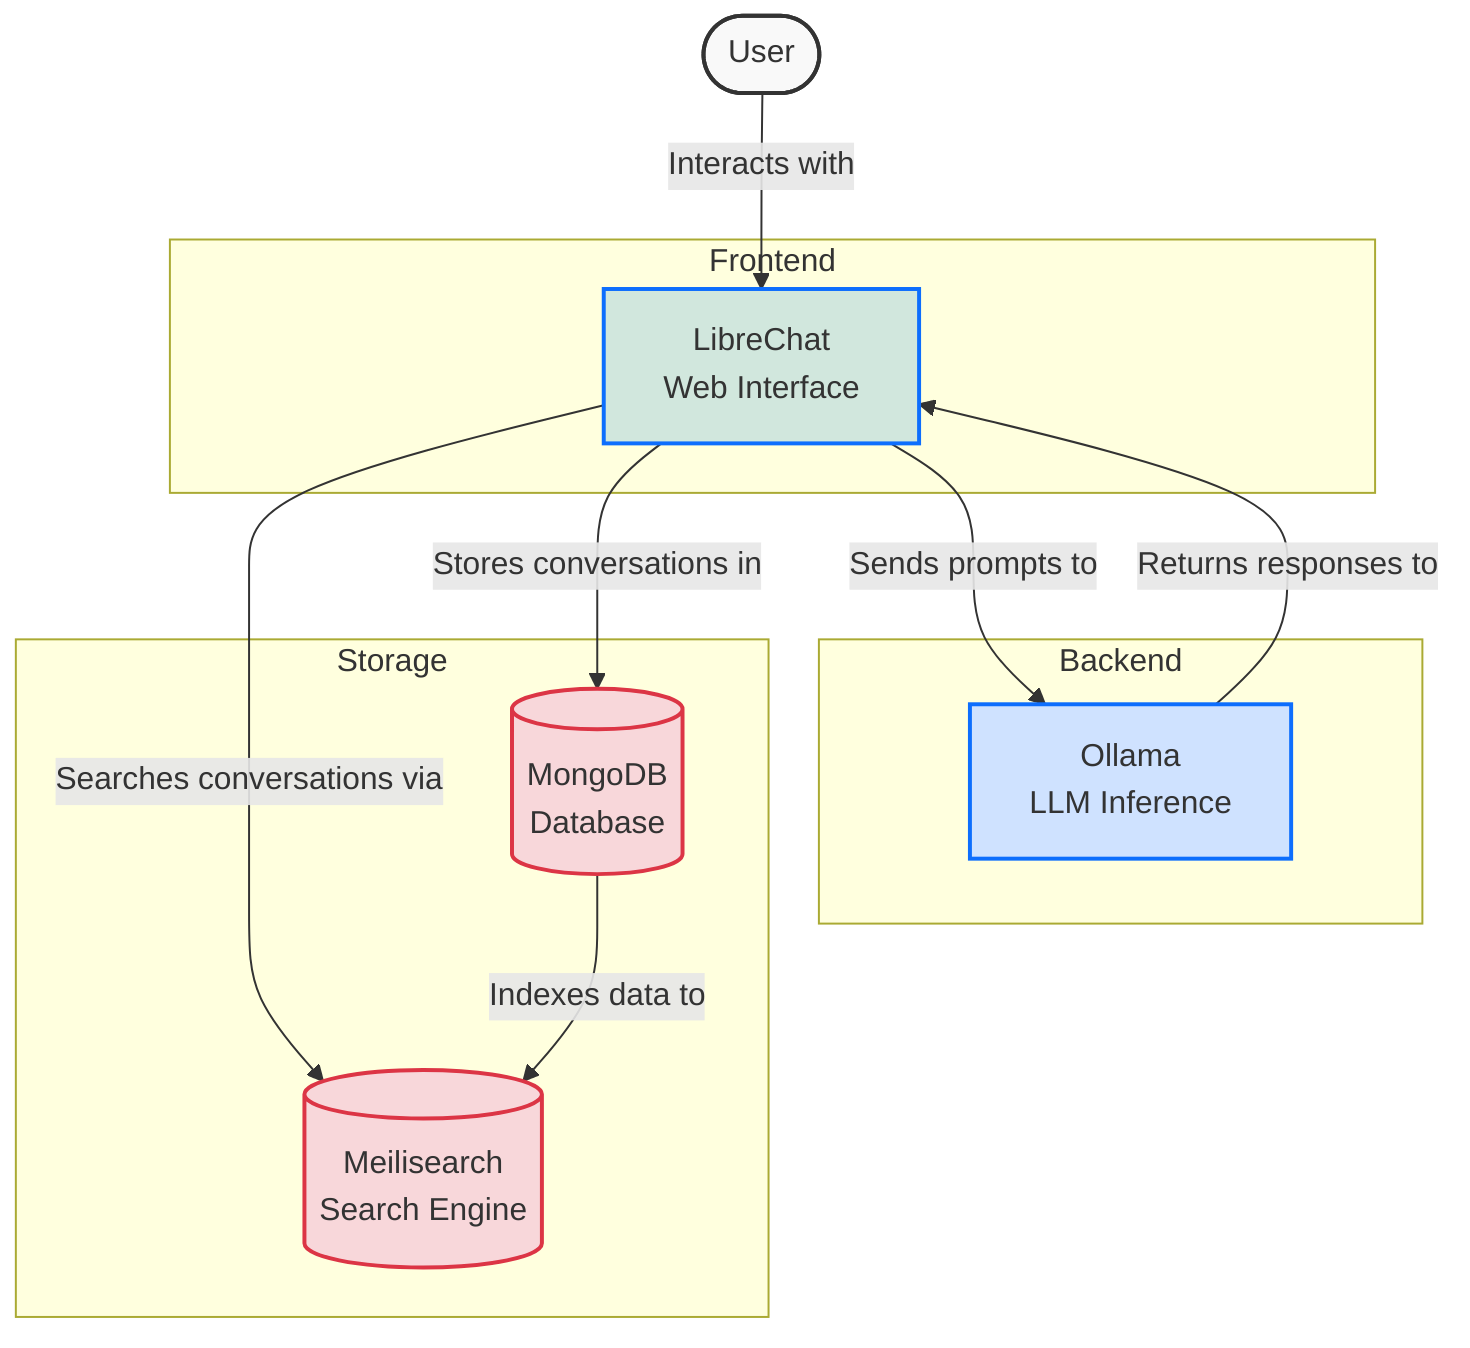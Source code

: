 %% LOCAL-LLM-Stack Component Architecture
%% This diagram shows the high-level architecture of the LOCAL-LLM-Stack system
%% Created: 2025-04-06
%% Author: Roo

flowchart TD
    %% Define the main components
    User([User])
    LibreChat[LibreChat\nWeb Interface]
    Ollama[Ollama\nLLM Inference]
    MongoDB[(MongoDB\nDatabase)]
    Meilisearch[(Meilisearch\nSearch Engine)]
    
    %% Define the relationships
    User -->|Interacts with| LibreChat
    LibreChat -->|Sends prompts to| Ollama
    Ollama -->|Returns responses to| LibreChat
    LibreChat -->|Stores conversations in| MongoDB
    LibreChat -->|Searches conversations via| Meilisearch
    MongoDB -->|Indexes data to| Meilisearch
    
    %% Define component groups
    subgraph Frontend
        LibreChat
    end
    
    subgraph Backend
        Ollama
    end
    
    subgraph Storage
        MongoDB
        Meilisearch
    end
    
    %% Style definitions
    classDef user fill:#f9f9f9,stroke:#333,stroke-width:2px
    classDef frontend fill:#d1e7dd,stroke:#0d6efd,stroke-width:2px
    classDef backend fill:#cfe2ff,stroke:#0d6efd,stroke-width:2px
    classDef storage fill:#f8d7da,stroke:#dc3545,stroke-width:2px
    
    %% Apply styles
    class User user
    class LibreChat frontend
    class Ollama backend
    class MongoDB,Meilisearch storage